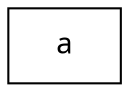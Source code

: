 digraph G {
	node [label="\N"];
	graph [bb="0,0,54,36"];
	{
		graph [bb=""];
		0 [label=a, fontname=Verdana, shape=box, pos="27,18", width="0.75", height="0.5"];
	}
}
